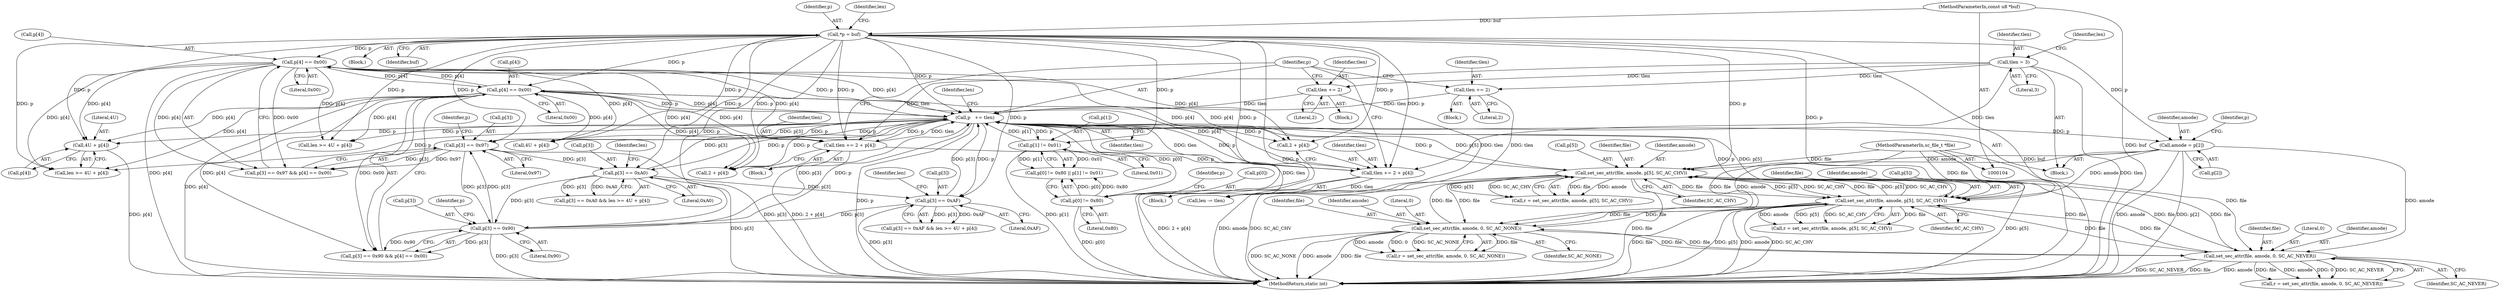 digraph "0_OpenSC_8fe377e93b4b56060e5bbfb6f3142ceaeca744fa_0@pointer" {
"1000264" [label="(Call,4U + p[4])"];
"1000111" [label="(Call,*p = buf)"];
"1000107" [label="(MethodParameterIn,const u8 *buf)"];
"1000192" [label="(Call,p[4] == 0x00)"];
"1000161" [label="(Call,p[4] == 0x00)"];
"1000303" [label="(Call,p   += tlen)"];
"1000286" [label="(Call,tlen += 2 + p[4])"];
"1000121" [label="(Call,tlen = 3)"];
"1000212" [label="(Call,tlen += 2)"];
"1000181" [label="(Call,tlen += 2)"];
"1000247" [label="(Call,tlen += 2 + p[4])"];
"1000187" [label="(Call,p[3] == 0x97)"];
"1000156" [label="(Call,p[3] == 0x90)"];
"1000218" [label="(Call,p[3] == 0xA0)"];
"1000257" [label="(Call,p[3] == 0xAF)"];
"1000234" [label="(Call,set_sec_attr(file, amode, p[5], SC_AC_CHV))"];
"1000273" [label="(Call,set_sec_attr(file, amode, p[5], SC_AC_CHV))"];
"1000170" [label="(Call,set_sec_attr(file, amode, 0, SC_AC_NONE))"];
"1000201" [label="(Call,set_sec_attr(file, amode, 0, SC_AC_NEVER))"];
"1000106" [label="(MethodParameterIn,sc_file_t *file)"];
"1000149" [label="(Call,amode = p[2])"];
"1000135" [label="(Call,p[1] != 0x01)"];
"1000130" [label="(Call,p[0] != 0x80)"];
"1000123" [label="(Literal,3)"];
"1000183" [label="(Literal,2)"];
"1000173" [label="(Literal,0)"];
"1000213" [label="(Identifier,tlen)"];
"1000168" [label="(Call,r = set_sec_attr(file, amode, 0, SC_AC_NONE))"];
"1000223" [label="(Call,len >= 4U + p[4])"];
"1000137" [label="(Identifier,p)"];
"1000307" [label="(Identifier,len)"];
"1000191" [label="(Literal,0x97)"];
"1000150" [label="(Identifier,amode)"];
"1000156" [label="(Call,p[3] == 0x90)"];
"1000311" [label="(MethodReturn,static int)"];
"1000130" [label="(Call,p[0] != 0x80)"];
"1000162" [label="(Call,p[4])"];
"1000187" [label="(Call,p[3] == 0x97)"];
"1000196" [label="(Literal,0x00)"];
"1000230" [label="(Block,)"];
"1000212" [label="(Call,tlen += 2)"];
"1000304" [label="(Identifier,p)"];
"1000157" [label="(Call,p[3])"];
"1000139" [label="(Literal,0x01)"];
"1000287" [label="(Identifier,tlen)"];
"1000273" [label="(Call,set_sec_attr(file, amode, p[5], SC_AC_CHV))"];
"1000263" [label="(Identifier,len)"];
"1000193" [label="(Call,p[4])"];
"1000199" [label="(Call,r = set_sec_attr(file, amode, 0, SC_AC_NEVER))"];
"1000129" [label="(Call,p[0] != 0x80 || p[1] != 0x01)"];
"1000274" [label="(Identifier,file)"];
"1000306" [label="(Call,len -= tlen)"];
"1000288" [label="(Call,2 + p[4])"];
"1000275" [label="(Identifier,amode)"];
"1000131" [label="(Call,p[0])"];
"1000276" [label="(Call,p[5])"];
"1000106" [label="(MethodParameterIn,sc_file_t *file)"];
"1000194" [label="(Identifier,p)"];
"1000163" [label="(Identifier,p)"];
"1000171" [label="(Identifier,file)"];
"1000181" [label="(Call,tlen += 2)"];
"1000134" [label="(Literal,0x80)"];
"1000247" [label="(Call,tlen += 2 + p[4])"];
"1000217" [label="(Call,p[3] == 0xA0 && len >= 4U + p[4])"];
"1000234" [label="(Call,set_sec_attr(file, amode, p[5], SC_AC_CHV))"];
"1000271" [label="(Call,r = set_sec_attr(file, amode, p[5], SC_AC_CHV))"];
"1000265" [label="(Literal,4U)"];
"1000192" [label="(Call,p[4] == 0x00)"];
"1000202" [label="(Identifier,file)"];
"1000305" [label="(Identifier,tlen)"];
"1000225" [label="(Call,4U + p[4])"];
"1000186" [label="(Call,p[3] == 0x97 && p[4] == 0x00)"];
"1000248" [label="(Identifier,tlen)"];
"1000236" [label="(Identifier,amode)"];
"1000107" [label="(MethodParameterIn,const u8 *buf)"];
"1000232" [label="(Call,r = set_sec_attr(file, amode, p[5], SC_AC_CHV))"];
"1000266" [label="(Call,p[4])"];
"1000261" [label="(Literal,0xAF)"];
"1000269" [label="(Block,)"];
"1000151" [label="(Call,p[2])"];
"1000237" [label="(Call,p[5])"];
"1000118" [label="(Block,)"];
"1000201" [label="(Call,set_sec_attr(file, amode, 0, SC_AC_NEVER))"];
"1000262" [label="(Call,len >= 4U + p[4])"];
"1000257" [label="(Call,p[3] == 0xAF)"];
"1000136" [label="(Call,p[1])"];
"1000303" [label="(Call,p   += tlen)"];
"1000166" [label="(Block,)"];
"1000135" [label="(Call,p[1] != 0x01)"];
"1000240" [label="(Identifier,SC_AC_CHV)"];
"1000109" [label="(Block,)"];
"1000113" [label="(Identifier,buf)"];
"1000122" [label="(Identifier,tlen)"];
"1000170" [label="(Call,set_sec_attr(file, amode, 0, SC_AC_NONE))"];
"1000264" [label="(Call,4U + p[4])"];
"1000112" [label="(Identifier,p)"];
"1000205" [label="(Identifier,SC_AC_NEVER)"];
"1000116" [label="(Identifier,len)"];
"1000161" [label="(Call,p[4] == 0x00)"];
"1000204" [label="(Literal,0)"];
"1000249" [label="(Call,2 + p[4])"];
"1000235" [label="(Identifier,file)"];
"1000256" [label="(Call,p[3] == 0xAF && len >= 4U + p[4])"];
"1000111" [label="(Call,*p = buf)"];
"1000219" [label="(Call,p[3])"];
"1000172" [label="(Identifier,amode)"];
"1000203" [label="(Identifier,amode)"];
"1000155" [label="(Call,p[3] == 0x90 && p[4] == 0x00)"];
"1000214" [label="(Literal,2)"];
"1000174" [label="(Identifier,SC_AC_NONE)"];
"1000224" [label="(Identifier,len)"];
"1000121" [label="(Call,tlen = 3)"];
"1000160" [label="(Literal,0x90)"];
"1000127" [label="(Identifier,len)"];
"1000165" [label="(Literal,0x00)"];
"1000279" [label="(Identifier,SC_AC_CHV)"];
"1000188" [label="(Call,p[3])"];
"1000222" [label="(Literal,0xA0)"];
"1000158" [label="(Identifier,p)"];
"1000218" [label="(Call,p[3] == 0xA0)"];
"1000258" [label="(Call,p[3])"];
"1000149" [label="(Call,amode = p[2])"];
"1000286" [label="(Call,tlen += 2 + p[4])"];
"1000197" [label="(Block,)"];
"1000182" [label="(Identifier,tlen)"];
"1000264" -> "1000262"  [label="AST: "];
"1000264" -> "1000266"  [label="CFG: "];
"1000265" -> "1000264"  [label="AST: "];
"1000266" -> "1000264"  [label="AST: "];
"1000262" -> "1000264"  [label="CFG: "];
"1000264" -> "1000311"  [label="DDG: p[4]"];
"1000111" -> "1000264"  [label="DDG: p"];
"1000192" -> "1000264"  [label="DDG: p[4]"];
"1000161" -> "1000264"  [label="DDG: p[4]"];
"1000303" -> "1000264"  [label="DDG: p"];
"1000111" -> "1000109"  [label="AST: "];
"1000111" -> "1000113"  [label="CFG: "];
"1000112" -> "1000111"  [label="AST: "];
"1000113" -> "1000111"  [label="AST: "];
"1000116" -> "1000111"  [label="CFG: "];
"1000111" -> "1000311"  [label="DDG: p"];
"1000111" -> "1000311"  [label="DDG: buf"];
"1000107" -> "1000111"  [label="DDG: buf"];
"1000111" -> "1000130"  [label="DDG: p"];
"1000111" -> "1000135"  [label="DDG: p"];
"1000111" -> "1000149"  [label="DDG: p"];
"1000111" -> "1000156"  [label="DDG: p"];
"1000111" -> "1000161"  [label="DDG: p"];
"1000111" -> "1000187"  [label="DDG: p"];
"1000111" -> "1000192"  [label="DDG: p"];
"1000111" -> "1000218"  [label="DDG: p"];
"1000111" -> "1000223"  [label="DDG: p"];
"1000111" -> "1000225"  [label="DDG: p"];
"1000111" -> "1000234"  [label="DDG: p"];
"1000111" -> "1000247"  [label="DDG: p"];
"1000111" -> "1000249"  [label="DDG: p"];
"1000111" -> "1000257"  [label="DDG: p"];
"1000111" -> "1000262"  [label="DDG: p"];
"1000111" -> "1000273"  [label="DDG: p"];
"1000111" -> "1000286"  [label="DDG: p"];
"1000111" -> "1000288"  [label="DDG: p"];
"1000111" -> "1000303"  [label="DDG: p"];
"1000107" -> "1000104"  [label="AST: "];
"1000107" -> "1000311"  [label="DDG: buf"];
"1000192" -> "1000186"  [label="AST: "];
"1000192" -> "1000196"  [label="CFG: "];
"1000193" -> "1000192"  [label="AST: "];
"1000196" -> "1000192"  [label="AST: "];
"1000186" -> "1000192"  [label="CFG: "];
"1000192" -> "1000311"  [label="DDG: p[4]"];
"1000192" -> "1000161"  [label="DDG: p[4]"];
"1000192" -> "1000186"  [label="DDG: p[4]"];
"1000192" -> "1000186"  [label="DDG: 0x00"];
"1000161" -> "1000192"  [label="DDG: p[4]"];
"1000303" -> "1000192"  [label="DDG: p"];
"1000192" -> "1000223"  [label="DDG: p[4]"];
"1000192" -> "1000225"  [label="DDG: p[4]"];
"1000192" -> "1000247"  [label="DDG: p[4]"];
"1000192" -> "1000249"  [label="DDG: p[4]"];
"1000192" -> "1000262"  [label="DDG: p[4]"];
"1000192" -> "1000286"  [label="DDG: p[4]"];
"1000192" -> "1000288"  [label="DDG: p[4]"];
"1000192" -> "1000303"  [label="DDG: p[4]"];
"1000161" -> "1000155"  [label="AST: "];
"1000161" -> "1000165"  [label="CFG: "];
"1000162" -> "1000161"  [label="AST: "];
"1000165" -> "1000161"  [label="AST: "];
"1000155" -> "1000161"  [label="CFG: "];
"1000161" -> "1000311"  [label="DDG: p[4]"];
"1000161" -> "1000155"  [label="DDG: p[4]"];
"1000161" -> "1000155"  [label="DDG: 0x00"];
"1000303" -> "1000161"  [label="DDG: p"];
"1000161" -> "1000223"  [label="DDG: p[4]"];
"1000161" -> "1000225"  [label="DDG: p[4]"];
"1000161" -> "1000247"  [label="DDG: p[4]"];
"1000161" -> "1000249"  [label="DDG: p[4]"];
"1000161" -> "1000262"  [label="DDG: p[4]"];
"1000161" -> "1000286"  [label="DDG: p[4]"];
"1000161" -> "1000288"  [label="DDG: p[4]"];
"1000161" -> "1000303"  [label="DDG: p[4]"];
"1000303" -> "1000118"  [label="AST: "];
"1000303" -> "1000305"  [label="CFG: "];
"1000304" -> "1000303"  [label="AST: "];
"1000305" -> "1000303"  [label="AST: "];
"1000307" -> "1000303"  [label="CFG: "];
"1000303" -> "1000311"  [label="DDG: p"];
"1000303" -> "1000130"  [label="DDG: p"];
"1000303" -> "1000135"  [label="DDG: p"];
"1000303" -> "1000149"  [label="DDG: p"];
"1000303" -> "1000156"  [label="DDG: p"];
"1000303" -> "1000187"  [label="DDG: p"];
"1000303" -> "1000218"  [label="DDG: p"];
"1000303" -> "1000223"  [label="DDG: p"];
"1000303" -> "1000225"  [label="DDG: p"];
"1000303" -> "1000234"  [label="DDG: p"];
"1000303" -> "1000247"  [label="DDG: p"];
"1000303" -> "1000249"  [label="DDG: p"];
"1000303" -> "1000257"  [label="DDG: p"];
"1000303" -> "1000262"  [label="DDG: p"];
"1000303" -> "1000273"  [label="DDG: p"];
"1000303" -> "1000286"  [label="DDG: p"];
"1000303" -> "1000288"  [label="DDG: p"];
"1000286" -> "1000303"  [label="DDG: tlen"];
"1000212" -> "1000303"  [label="DDG: tlen"];
"1000181" -> "1000303"  [label="DDG: tlen"];
"1000247" -> "1000303"  [label="DDG: tlen"];
"1000187" -> "1000303"  [label="DDG: p[3]"];
"1000234" -> "1000303"  [label="DDG: p[5]"];
"1000156" -> "1000303"  [label="DDG: p[3]"];
"1000218" -> "1000303"  [label="DDG: p[3]"];
"1000257" -> "1000303"  [label="DDG: p[3]"];
"1000135" -> "1000303"  [label="DDG: p[1]"];
"1000130" -> "1000303"  [label="DDG: p[0]"];
"1000273" -> "1000303"  [label="DDG: p[5]"];
"1000286" -> "1000269"  [label="AST: "];
"1000286" -> "1000288"  [label="CFG: "];
"1000287" -> "1000286"  [label="AST: "];
"1000288" -> "1000286"  [label="AST: "];
"1000304" -> "1000286"  [label="CFG: "];
"1000286" -> "1000311"  [label="DDG: 2 + p[4]"];
"1000121" -> "1000286"  [label="DDG: tlen"];
"1000286" -> "1000306"  [label="DDG: tlen"];
"1000121" -> "1000118"  [label="AST: "];
"1000121" -> "1000123"  [label="CFG: "];
"1000122" -> "1000121"  [label="AST: "];
"1000123" -> "1000121"  [label="AST: "];
"1000127" -> "1000121"  [label="CFG: "];
"1000121" -> "1000311"  [label="DDG: tlen"];
"1000121" -> "1000181"  [label="DDG: tlen"];
"1000121" -> "1000212"  [label="DDG: tlen"];
"1000121" -> "1000247"  [label="DDG: tlen"];
"1000212" -> "1000197"  [label="AST: "];
"1000212" -> "1000214"  [label="CFG: "];
"1000213" -> "1000212"  [label="AST: "];
"1000214" -> "1000212"  [label="AST: "];
"1000304" -> "1000212"  [label="CFG: "];
"1000212" -> "1000306"  [label="DDG: tlen"];
"1000181" -> "1000166"  [label="AST: "];
"1000181" -> "1000183"  [label="CFG: "];
"1000182" -> "1000181"  [label="AST: "];
"1000183" -> "1000181"  [label="AST: "];
"1000304" -> "1000181"  [label="CFG: "];
"1000181" -> "1000306"  [label="DDG: tlen"];
"1000247" -> "1000230"  [label="AST: "];
"1000247" -> "1000249"  [label="CFG: "];
"1000248" -> "1000247"  [label="AST: "];
"1000249" -> "1000247"  [label="AST: "];
"1000304" -> "1000247"  [label="CFG: "];
"1000247" -> "1000311"  [label="DDG: 2 + p[4]"];
"1000247" -> "1000306"  [label="DDG: tlen"];
"1000187" -> "1000186"  [label="AST: "];
"1000187" -> "1000191"  [label="CFG: "];
"1000188" -> "1000187"  [label="AST: "];
"1000191" -> "1000187"  [label="AST: "];
"1000194" -> "1000187"  [label="CFG: "];
"1000186" -> "1000187"  [label="CFG: "];
"1000187" -> "1000311"  [label="DDG: p[3]"];
"1000187" -> "1000156"  [label="DDG: p[3]"];
"1000187" -> "1000186"  [label="DDG: p[3]"];
"1000187" -> "1000186"  [label="DDG: 0x97"];
"1000156" -> "1000187"  [label="DDG: p[3]"];
"1000187" -> "1000218"  [label="DDG: p[3]"];
"1000156" -> "1000155"  [label="AST: "];
"1000156" -> "1000160"  [label="CFG: "];
"1000157" -> "1000156"  [label="AST: "];
"1000160" -> "1000156"  [label="AST: "];
"1000163" -> "1000156"  [label="CFG: "];
"1000155" -> "1000156"  [label="CFG: "];
"1000156" -> "1000311"  [label="DDG: p[3]"];
"1000156" -> "1000155"  [label="DDG: p[3]"];
"1000156" -> "1000155"  [label="DDG: 0x90"];
"1000218" -> "1000156"  [label="DDG: p[3]"];
"1000257" -> "1000156"  [label="DDG: p[3]"];
"1000218" -> "1000217"  [label="AST: "];
"1000218" -> "1000222"  [label="CFG: "];
"1000219" -> "1000218"  [label="AST: "];
"1000222" -> "1000218"  [label="AST: "];
"1000224" -> "1000218"  [label="CFG: "];
"1000217" -> "1000218"  [label="CFG: "];
"1000218" -> "1000311"  [label="DDG: p[3]"];
"1000218" -> "1000217"  [label="DDG: p[3]"];
"1000218" -> "1000217"  [label="DDG: 0xA0"];
"1000218" -> "1000257"  [label="DDG: p[3]"];
"1000257" -> "1000256"  [label="AST: "];
"1000257" -> "1000261"  [label="CFG: "];
"1000258" -> "1000257"  [label="AST: "];
"1000261" -> "1000257"  [label="AST: "];
"1000263" -> "1000257"  [label="CFG: "];
"1000256" -> "1000257"  [label="CFG: "];
"1000257" -> "1000311"  [label="DDG: p[3]"];
"1000257" -> "1000256"  [label="DDG: p[3]"];
"1000257" -> "1000256"  [label="DDG: 0xAF"];
"1000234" -> "1000232"  [label="AST: "];
"1000234" -> "1000240"  [label="CFG: "];
"1000235" -> "1000234"  [label="AST: "];
"1000236" -> "1000234"  [label="AST: "];
"1000237" -> "1000234"  [label="AST: "];
"1000240" -> "1000234"  [label="AST: "];
"1000232" -> "1000234"  [label="CFG: "];
"1000234" -> "1000311"  [label="DDG: p[5]"];
"1000234" -> "1000311"  [label="DDG: amode"];
"1000234" -> "1000311"  [label="DDG: file"];
"1000234" -> "1000311"  [label="DDG: SC_AC_CHV"];
"1000234" -> "1000170"  [label="DDG: file"];
"1000234" -> "1000201"  [label="DDG: file"];
"1000234" -> "1000232"  [label="DDG: file"];
"1000234" -> "1000232"  [label="DDG: amode"];
"1000234" -> "1000232"  [label="DDG: p[5]"];
"1000234" -> "1000232"  [label="DDG: SC_AC_CHV"];
"1000273" -> "1000234"  [label="DDG: file"];
"1000273" -> "1000234"  [label="DDG: p[5]"];
"1000273" -> "1000234"  [label="DDG: SC_AC_CHV"];
"1000170" -> "1000234"  [label="DDG: file"];
"1000201" -> "1000234"  [label="DDG: file"];
"1000106" -> "1000234"  [label="DDG: file"];
"1000149" -> "1000234"  [label="DDG: amode"];
"1000234" -> "1000273"  [label="DDG: file"];
"1000234" -> "1000273"  [label="DDG: p[5]"];
"1000234" -> "1000273"  [label="DDG: SC_AC_CHV"];
"1000273" -> "1000271"  [label="AST: "];
"1000273" -> "1000279"  [label="CFG: "];
"1000274" -> "1000273"  [label="AST: "];
"1000275" -> "1000273"  [label="AST: "];
"1000276" -> "1000273"  [label="AST: "];
"1000279" -> "1000273"  [label="AST: "];
"1000271" -> "1000273"  [label="CFG: "];
"1000273" -> "1000311"  [label="DDG: amode"];
"1000273" -> "1000311"  [label="DDG: file"];
"1000273" -> "1000311"  [label="DDG: p[5]"];
"1000273" -> "1000311"  [label="DDG: SC_AC_CHV"];
"1000273" -> "1000170"  [label="DDG: file"];
"1000273" -> "1000201"  [label="DDG: file"];
"1000273" -> "1000271"  [label="DDG: file"];
"1000273" -> "1000271"  [label="DDG: amode"];
"1000273" -> "1000271"  [label="DDG: p[5]"];
"1000273" -> "1000271"  [label="DDG: SC_AC_CHV"];
"1000170" -> "1000273"  [label="DDG: file"];
"1000201" -> "1000273"  [label="DDG: file"];
"1000106" -> "1000273"  [label="DDG: file"];
"1000149" -> "1000273"  [label="DDG: amode"];
"1000170" -> "1000168"  [label="AST: "];
"1000170" -> "1000174"  [label="CFG: "];
"1000171" -> "1000170"  [label="AST: "];
"1000172" -> "1000170"  [label="AST: "];
"1000173" -> "1000170"  [label="AST: "];
"1000174" -> "1000170"  [label="AST: "];
"1000168" -> "1000170"  [label="CFG: "];
"1000170" -> "1000311"  [label="DDG: amode"];
"1000170" -> "1000311"  [label="DDG: file"];
"1000170" -> "1000311"  [label="DDG: SC_AC_NONE"];
"1000170" -> "1000168"  [label="DDG: file"];
"1000170" -> "1000168"  [label="DDG: amode"];
"1000170" -> "1000168"  [label="DDG: 0"];
"1000170" -> "1000168"  [label="DDG: SC_AC_NONE"];
"1000201" -> "1000170"  [label="DDG: file"];
"1000106" -> "1000170"  [label="DDG: file"];
"1000149" -> "1000170"  [label="DDG: amode"];
"1000170" -> "1000201"  [label="DDG: file"];
"1000201" -> "1000199"  [label="AST: "];
"1000201" -> "1000205"  [label="CFG: "];
"1000202" -> "1000201"  [label="AST: "];
"1000203" -> "1000201"  [label="AST: "];
"1000204" -> "1000201"  [label="AST: "];
"1000205" -> "1000201"  [label="AST: "];
"1000199" -> "1000201"  [label="CFG: "];
"1000201" -> "1000311"  [label="DDG: amode"];
"1000201" -> "1000311"  [label="DDG: SC_AC_NEVER"];
"1000201" -> "1000311"  [label="DDG: file"];
"1000201" -> "1000199"  [label="DDG: file"];
"1000201" -> "1000199"  [label="DDG: amode"];
"1000201" -> "1000199"  [label="DDG: 0"];
"1000201" -> "1000199"  [label="DDG: SC_AC_NEVER"];
"1000106" -> "1000201"  [label="DDG: file"];
"1000149" -> "1000201"  [label="DDG: amode"];
"1000106" -> "1000104"  [label="AST: "];
"1000106" -> "1000311"  [label="DDG: file"];
"1000149" -> "1000118"  [label="AST: "];
"1000149" -> "1000151"  [label="CFG: "];
"1000150" -> "1000149"  [label="AST: "];
"1000151" -> "1000149"  [label="AST: "];
"1000158" -> "1000149"  [label="CFG: "];
"1000149" -> "1000311"  [label="DDG: p[2]"];
"1000149" -> "1000311"  [label="DDG: amode"];
"1000135" -> "1000129"  [label="AST: "];
"1000135" -> "1000139"  [label="CFG: "];
"1000136" -> "1000135"  [label="AST: "];
"1000139" -> "1000135"  [label="AST: "];
"1000129" -> "1000135"  [label="CFG: "];
"1000135" -> "1000311"  [label="DDG: p[1]"];
"1000135" -> "1000129"  [label="DDG: p[1]"];
"1000135" -> "1000129"  [label="DDG: 0x01"];
"1000130" -> "1000129"  [label="AST: "];
"1000130" -> "1000134"  [label="CFG: "];
"1000131" -> "1000130"  [label="AST: "];
"1000134" -> "1000130"  [label="AST: "];
"1000137" -> "1000130"  [label="CFG: "];
"1000129" -> "1000130"  [label="CFG: "];
"1000130" -> "1000311"  [label="DDG: p[0]"];
"1000130" -> "1000129"  [label="DDG: p[0]"];
"1000130" -> "1000129"  [label="DDG: 0x80"];
}
